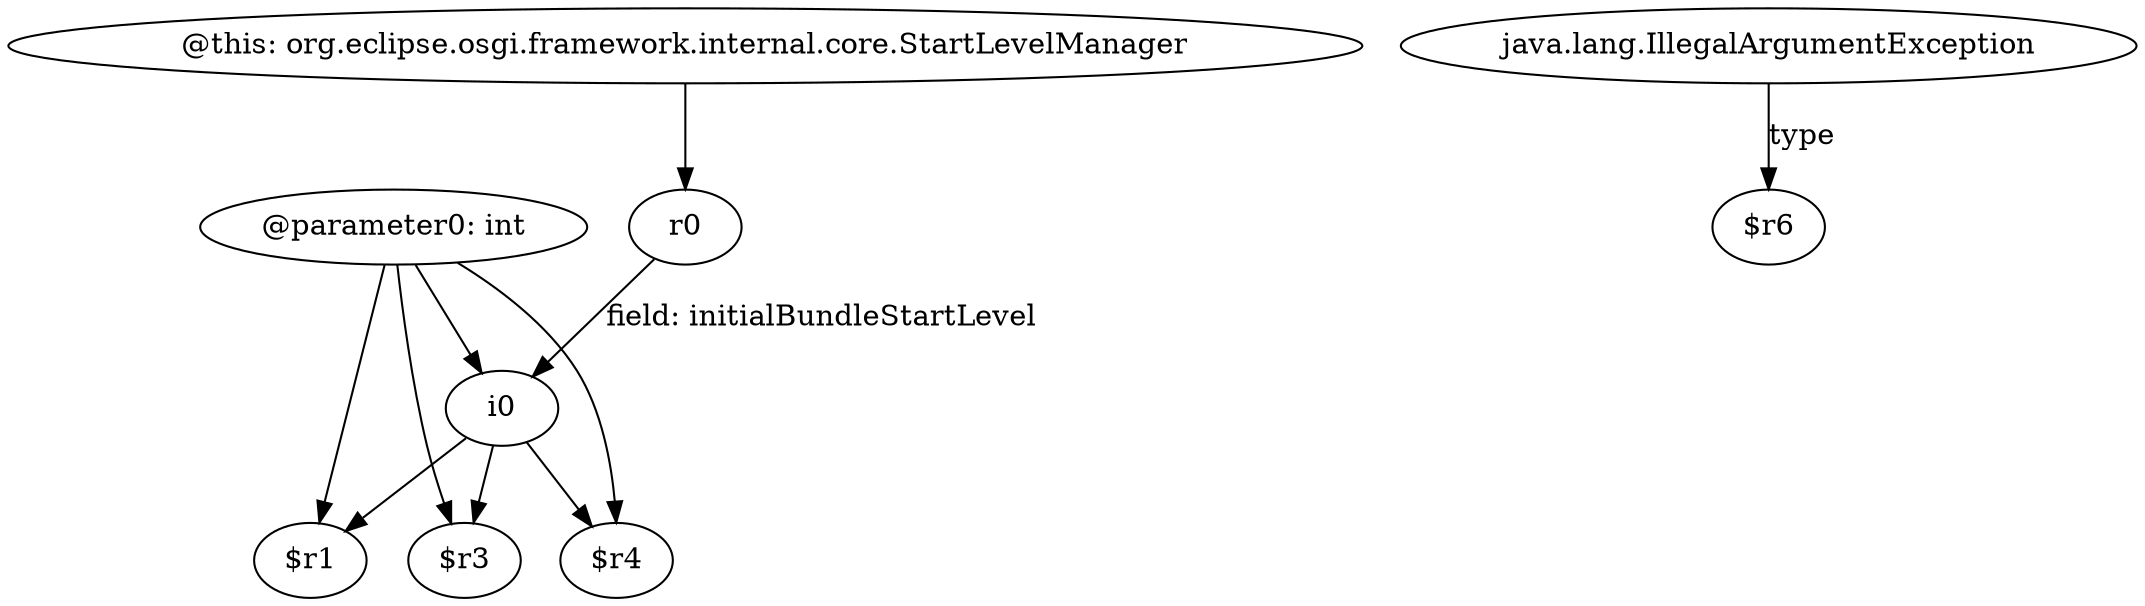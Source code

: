 digraph g {
0[label="@parameter0: int"]
1[label="i0"]
0->1[label=""]
2[label="$r1"]
1->2[label=""]
3[label="$r4"]
0->3[label=""]
4[label="$r3"]
1->4[label=""]
5[label="@this: org.eclipse.osgi.framework.internal.core.StartLevelManager"]
6[label="r0"]
5->6[label=""]
7[label="java.lang.IllegalArgumentException"]
8[label="$r6"]
7->8[label="type"]
1->3[label=""]
0->2[label=""]
0->4[label=""]
6->1[label="field: initialBundleStartLevel"]
}